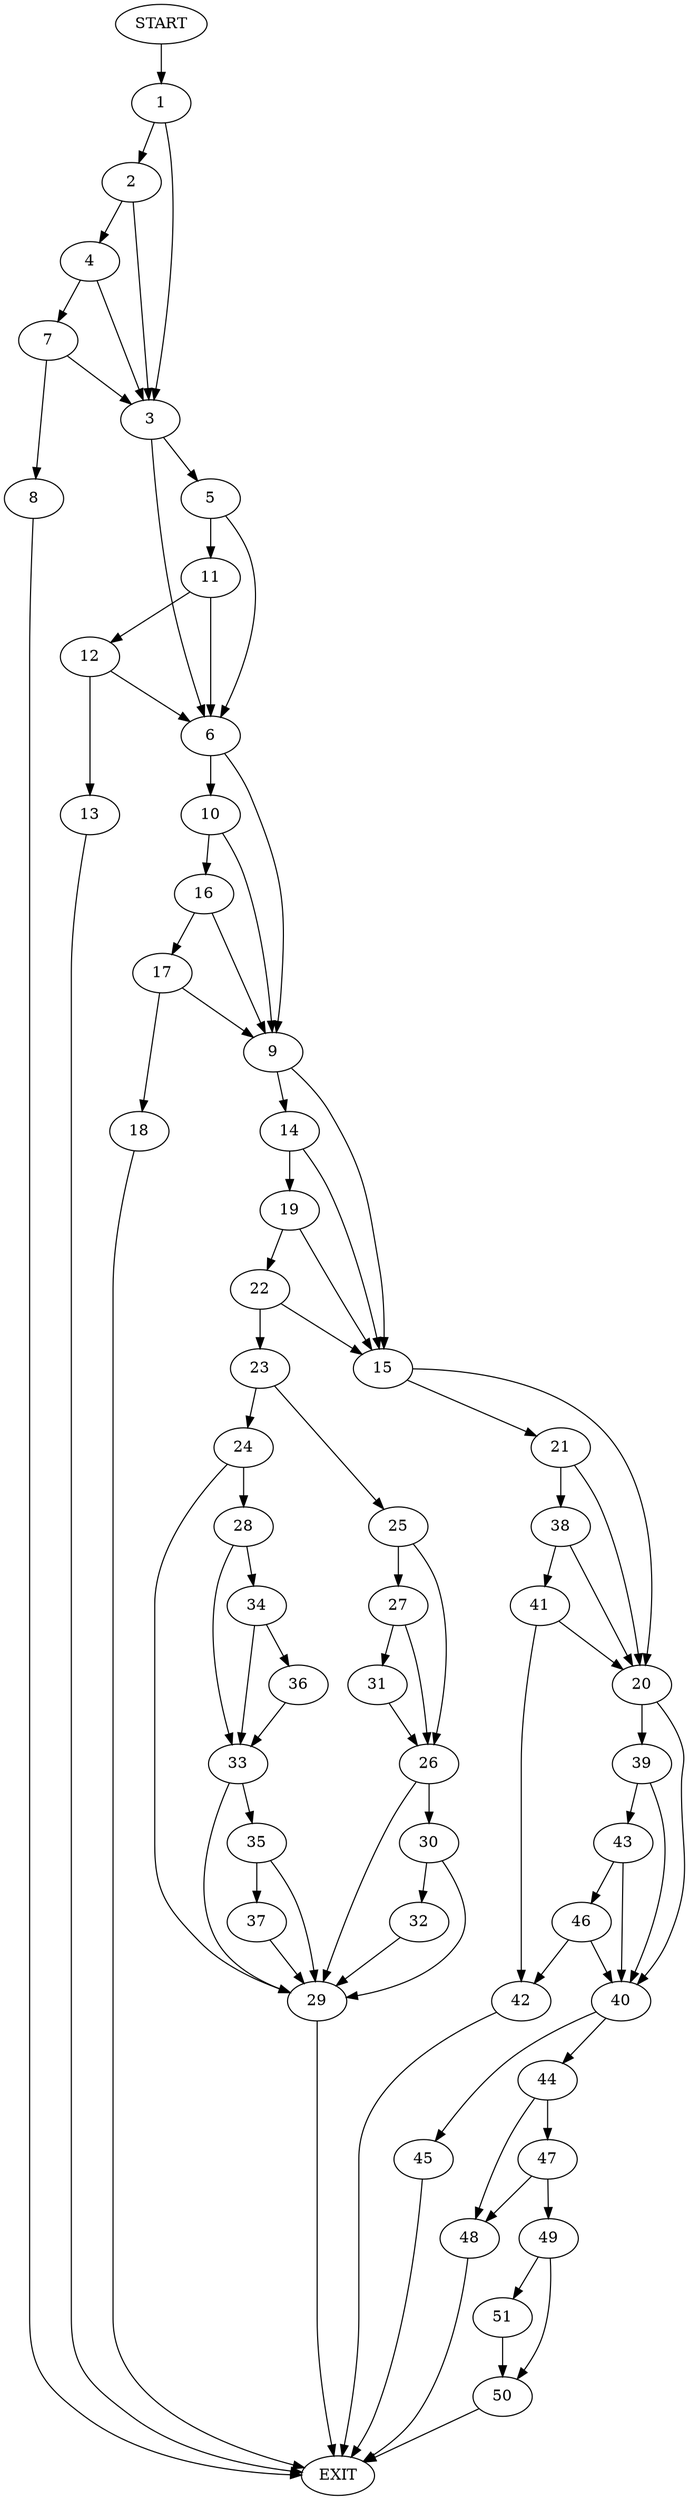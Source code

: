 digraph {
0 [label="START"]
52 [label="EXIT"]
0 -> 1
1 -> 2
1 -> 3
2 -> 4
2 -> 3
3 -> 5
3 -> 6
4 -> 7
4 -> 3
7 -> 3
7 -> 8
8 -> 52
6 -> 9
6 -> 10
5 -> 11
5 -> 6
11 -> 12
11 -> 6
12 -> 13
12 -> 6
13 -> 52
9 -> 14
9 -> 15
10 -> 16
10 -> 9
16 -> 9
16 -> 17
17 -> 9
17 -> 18
18 -> 52
14 -> 15
14 -> 19
15 -> 20
15 -> 21
19 -> 15
19 -> 22
22 -> 15
22 -> 23
23 -> 24
23 -> 25
25 -> 26
25 -> 27
24 -> 28
24 -> 29
26 -> 30
26 -> 29
27 -> 26
27 -> 31
31 -> 26
29 -> 52
30 -> 29
30 -> 32
32 -> 29
28 -> 33
28 -> 34
33 -> 35
33 -> 29
34 -> 36
34 -> 33
36 -> 33
35 -> 29
35 -> 37
37 -> 29
21 -> 20
21 -> 38
20 -> 39
20 -> 40
38 -> 20
38 -> 41
41 -> 20
41 -> 42
42 -> 52
39 -> 40
39 -> 43
40 -> 44
40 -> 45
43 -> 46
43 -> 40
46 -> 40
46 -> 42
45 -> 52
44 -> 47
44 -> 48
47 -> 49
47 -> 48
48 -> 52
49 -> 50
49 -> 51
51 -> 50
50 -> 52
}
